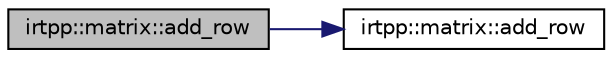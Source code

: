 digraph "irtpp::matrix::add_row"
{
  edge [fontname="Helvetica",fontsize="10",labelfontname="Helvetica",labelfontsize="10"];
  node [fontname="Helvetica",fontsize="10",shape=record];
  rankdir="LR";
  Node1 [label="irtpp::matrix::add_row",height=0.2,width=0.4,color="black", fillcolor="grey75", style="filled", fontcolor="black"];
  Node1 -> Node2 [color="midnightblue",fontsize="10",style="solid",fontname="Helvetica"];
  Node2 [label="irtpp::matrix::add_row",height=0.2,width=0.4,color="black", fillcolor="white", style="filled",URL="$classmirt_1_1matrix.html#a34dc35c2b12c0caf617c0a8e3031cb09"];
}
